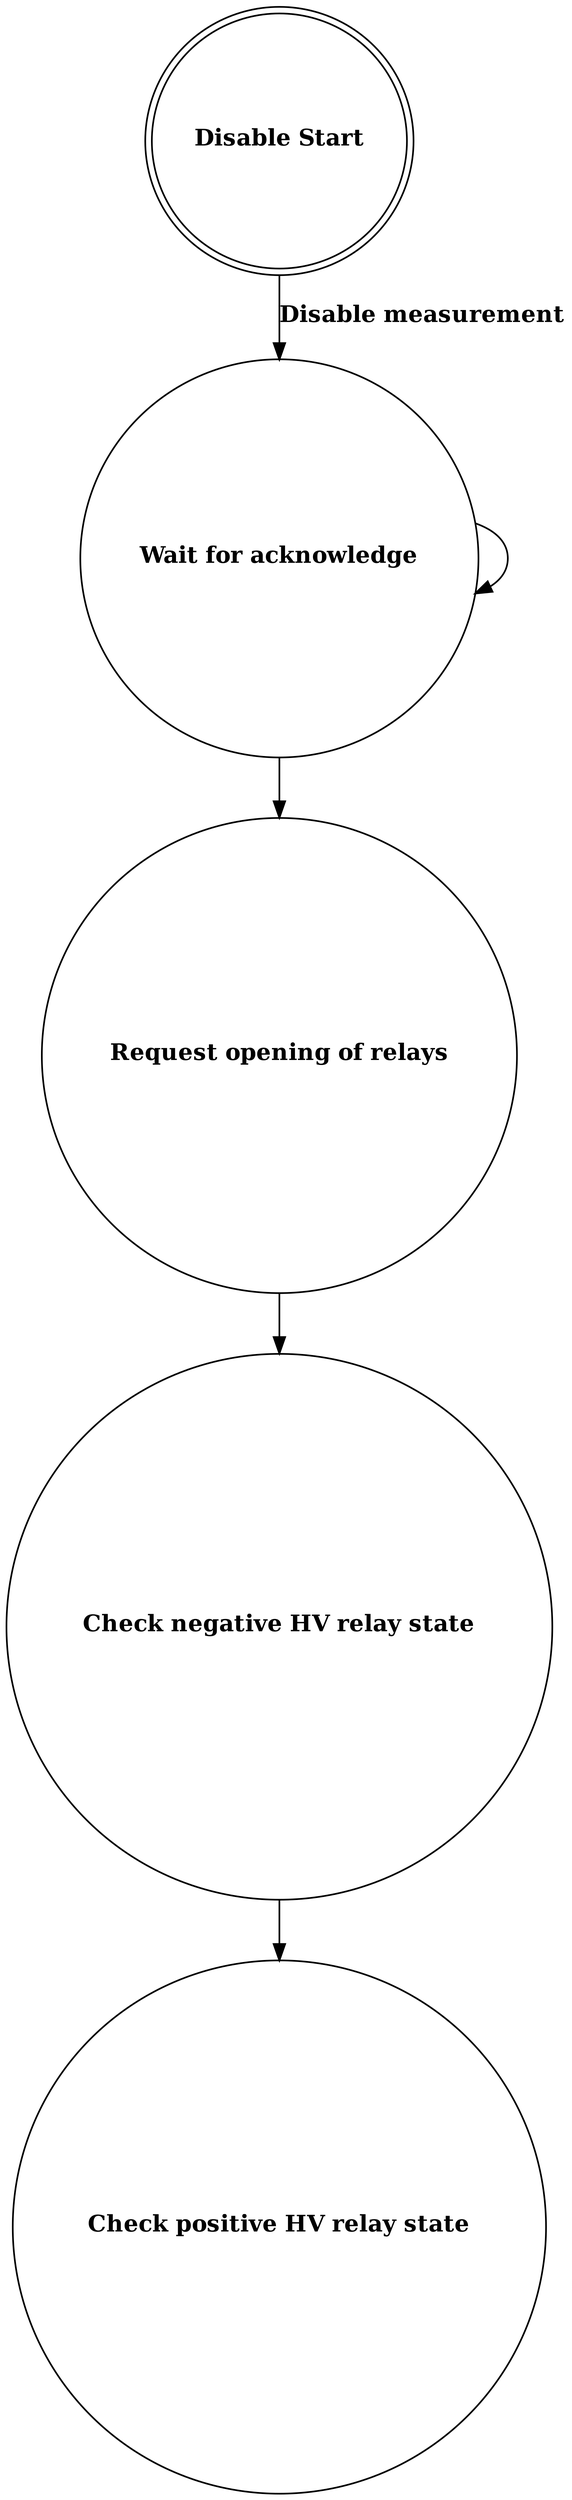 # Copyright (c) 2010 - 2024, Fraunhofer-Gesellschaft zur Foerderung der angewandten Forschung e.V.
# All rights reserved.
#
# SPDX-License-Identifier: BSD-3-Clause
#
# Redistribution and use in source and binary forms, with or without
# modification, are permitted provided that the following conditions are met:
#
# 1. Redistributions of source code must retain the above copyright notice, this
#    list of conditions and the following disclaimer.
#
# 2. Redistributions in binary form must reproduce the above copyright notice,
#    this list of conditions and the following disclaimer in the documentation
#    and/or other materials provided with the distribution.
#
# 3. Neither the name of the copyright holder nor the names of its
#    contributors may be used to endorse or promote products derived from
#    this software without specific prior written permission.
#
# THIS SOFTWARE IS PROVIDED BY THE COPYRIGHT HOLDERS AND CONTRIBUTORS "AS IS"
# AND ANY EXPRESS OR IMPLIED WARRANTIES, INCLUDING, BUT NOT LIMITED TO, THE
# IMPLIED WARRANTIES OF MERCHANTABILITY AND FITNESS FOR A PARTICULAR PURPOSE ARE
# DISCLAIMED. IN NO EVENT SHALL THE COPYRIGHT HOLDER OR CONTRIBUTORS BE LIABLE
# FOR ANY DIRECT, INDIRECT, INCIDENTAL, SPECIAL, EXEMPLARY, OR CONSEQUENTIAL
# DAMAGES (INCLUDING, BUT NOT LIMITED TO, PROCUREMENT OF SUBSTITUTE GOODS OR
# SERVICES; LOSS OF USE, DATA, OR PROFITS; OR BUSINESS INTERRUPTION) HOWEVER
# CAUSED AND ON ANY THEORY OF LIABILITY, WHETHER IN CONTRACT, STRICT LIABILITY,
# OR TORT (INCLUDING NEGLIGENCE OR OTHERWISE) ARISING IN ANY WAY OUT OF THE USE
# OF THIS SOFTWARE, EVEN IF ADVISED OF THE POSSIBILITY OF SUCH DAMAGE.
#
# We kindly request you to use one or more of the following phrases to refer to
# foxBMS in your hardware, software, documentation or advertising materials:
#
# - "This product uses parts of foxBMS®"
# - "This product includes parts of foxBMS®"
# - "This product is derived from foxBMS®"

digraph iso165c_disable_fsm {
    rankdir=TB;
    size="50!,200";
    compound=true;
    node [shape = doublecircle]     nd_never_run
    node [shape = circle]           nd_stop_measurement_ack
                                    nd_request_hv_relay_state
                                    nd_check_neg_hv_relay_state
                                    nd_check_pos_hv_relay_state

    nd_never_run                 [label=<<B>Disable Start</B>>];
    nd_stop_measurement_ack      [label=<<B>Wait for acknowledge</B>>];
    nd_request_hv_relay_state    [label=<<B>Request opening of relays</B>>];
    nd_check_neg_hv_relay_state  [label=<<B>Check negative HV relay state</B>>];
    nd_check_pos_hv_relay_state  [label=<<B>Check positive HV relay state</B>>];


    nd_never_run -> nd_stop_measurement_ack [label=<<B>Disable measurement</B>>];
    nd_stop_measurement_ack -> nd_stop_measurement_ack
    nd_stop_measurement_ack -> nd_request_hv_relay_state
    nd_request_hv_relay_state -> nd_check_neg_hv_relay_state
    nd_check_neg_hv_relay_state -> nd_check_pos_hv_relay_state
}
